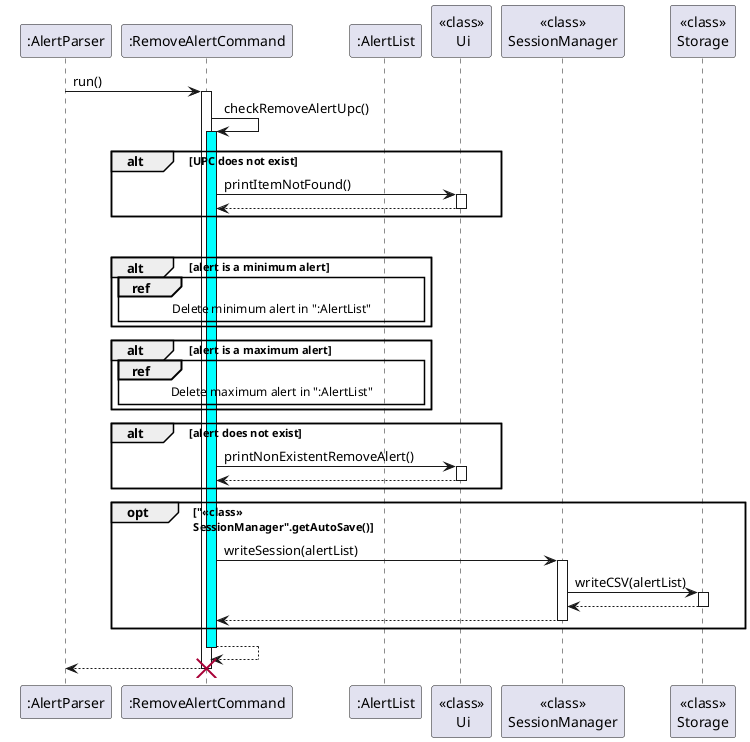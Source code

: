 @startuml
'https://plantuml.com/sequence-diagram

participant ":AlertParser"
participant ":RemoveAlertCommand"
participant ":AlertList"

participant "<<class>>\n Ui"
participant "<<class>>\nSessionManager"
participant "<<class>>\nStorage"
":AlertParser" -> ":RemoveAlertCommand": run()

activate ":RemoveAlertCommand"

":RemoveAlertCommand" -> ":RemoveAlertCommand": checkRemoveAlertUpc()
activate ":RemoveAlertCommand" #cyan
alt UPC does not exist
    ":RemoveAlertCommand" -> "<<class>>\n Ui": printItemNotFound()
    activate "<<class>>\n Ui"
    "<<class>>\n Ui" -->":RemoveAlertCommand":
    deactivate "<<class>>\n Ui"
end


alt UPC exists
    alt alert is a minimum alert
     ref over ":RemoveAlertCommand", ":AlertList": Delete minimum alert in ":AlertList"
     end

    alt alert is a maximum alert
    ref over ":RemoveAlertCommand", ":AlertList": Delete maximum alert in ":AlertList"
    end

    alt alert does not exist
      ":RemoveAlertCommand" -> "<<class>>\n Ui": printNonExistentRemoveAlert()
        activate "<<class>>\n Ui"
        "<<class>>\n Ui" -->":RemoveAlertCommand":
        deactivate "<<class>>\n Ui"
    end

     opt "<<class>>\nSessionManager".getAutoSave()
        ":RemoveAlertCommand" ->"<<class>>\nSessionManager":writeSession(alertList)
        activate "<<class>>\nSessionManager"
        "<<class>>\nSessionManager"->"<<class>>\nStorage":writeCSV(alertList)
        activate "<<class>>\nStorage"
        "<<class>>\nStorage" -->"<<class>>\nSessionManager":
        deactivate "<<class>>\nStorage"
        "<<class>>\nSessionManager" -->":RemoveAlertCommand":
        deactivate "<<class>>\nSessionManager"
        end
return
":RemoveAlertCommand" --> ":AlertParser"
destroy ":RemoveAlertCommand"

@enduml